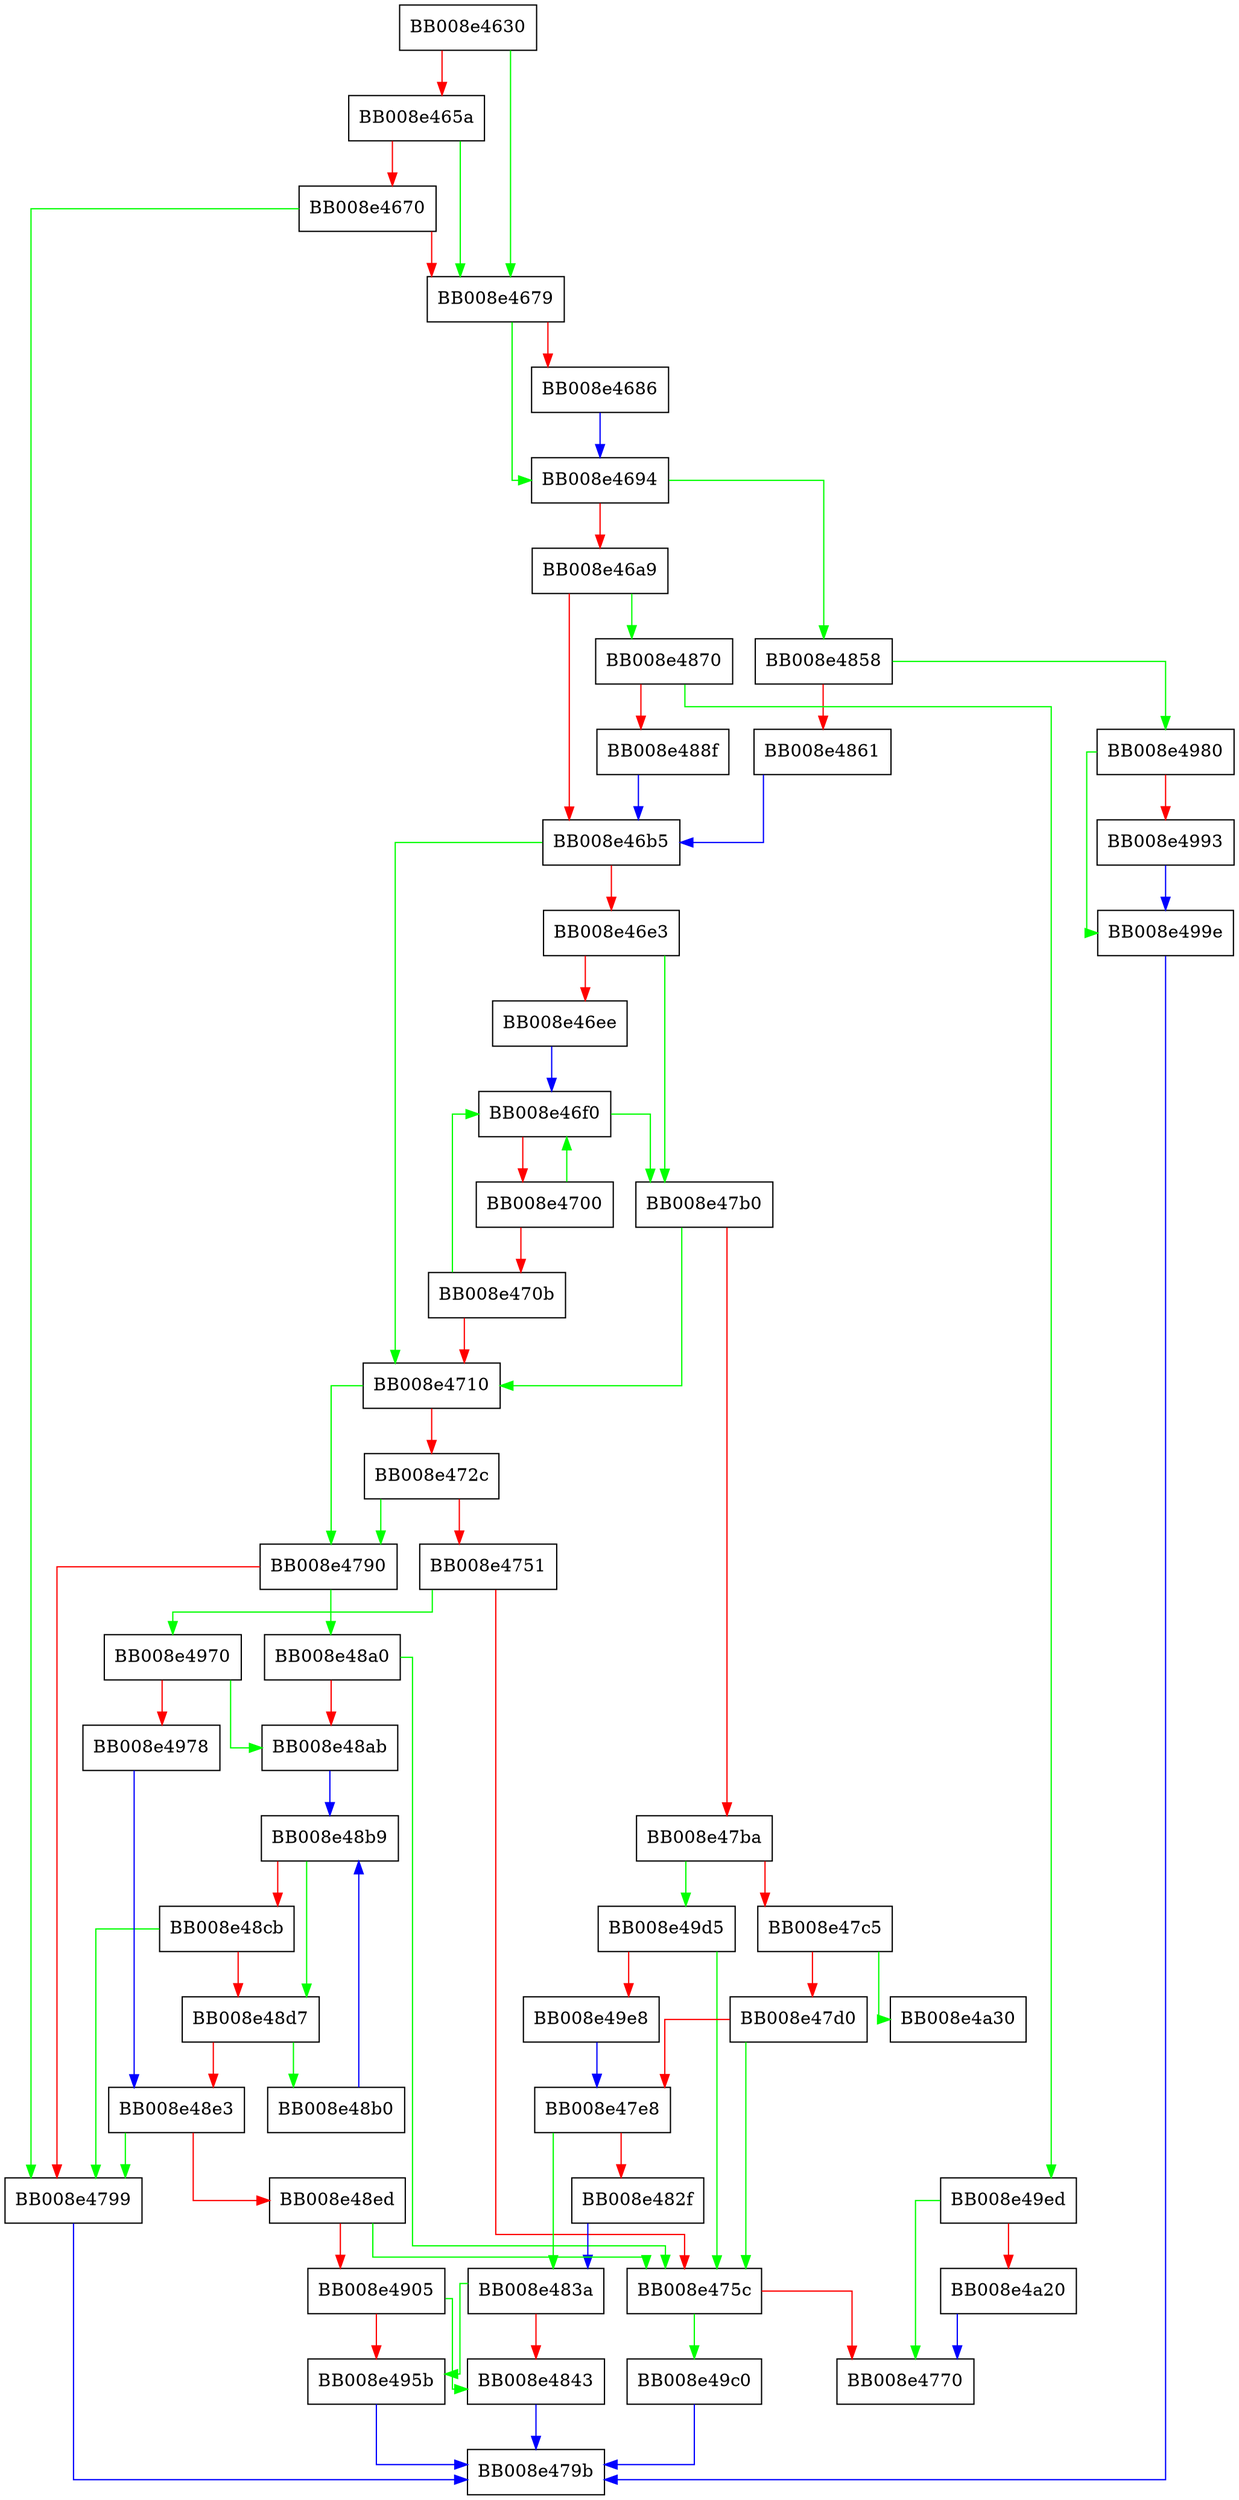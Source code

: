 digraph __nss_hostname_digits_dots_context {
  node [shape="box"];
  graph [splines=ortho];
  BB008e4630 -> BB008e4679 [color="green"];
  BB008e4630 -> BB008e465a [color="red"];
  BB008e465a -> BB008e4679 [color="green"];
  BB008e465a -> BB008e4670 [color="red"];
  BB008e4670 -> BB008e4799 [color="green"];
  BB008e4670 -> BB008e4679 [color="red"];
  BB008e4679 -> BB008e4694 [color="green"];
  BB008e4679 -> BB008e4686 [color="red"];
  BB008e4686 -> BB008e4694 [color="blue"];
  BB008e4694 -> BB008e4858 [color="green"];
  BB008e4694 -> BB008e46a9 [color="red"];
  BB008e46a9 -> BB008e4870 [color="green"];
  BB008e46a9 -> BB008e46b5 [color="red"];
  BB008e46b5 -> BB008e4710 [color="green"];
  BB008e46b5 -> BB008e46e3 [color="red"];
  BB008e46e3 -> BB008e47b0 [color="green"];
  BB008e46e3 -> BB008e46ee [color="red"];
  BB008e46ee -> BB008e46f0 [color="blue"];
  BB008e46f0 -> BB008e47b0 [color="green"];
  BB008e46f0 -> BB008e4700 [color="red"];
  BB008e4700 -> BB008e46f0 [color="green"];
  BB008e4700 -> BB008e470b [color="red"];
  BB008e470b -> BB008e46f0 [color="green"];
  BB008e470b -> BB008e4710 [color="red"];
  BB008e4710 -> BB008e4790 [color="green"];
  BB008e4710 -> BB008e472c [color="red"];
  BB008e472c -> BB008e4790 [color="green"];
  BB008e472c -> BB008e4751 [color="red"];
  BB008e4751 -> BB008e4970 [color="green"];
  BB008e4751 -> BB008e475c [color="red"];
  BB008e475c -> BB008e49c0 [color="green"];
  BB008e475c -> BB008e4770 [color="red"];
  BB008e4790 -> BB008e48a0 [color="green"];
  BB008e4790 -> BB008e4799 [color="red"];
  BB008e4799 -> BB008e479b [color="blue"];
  BB008e47b0 -> BB008e4710 [color="green"];
  BB008e47b0 -> BB008e47ba [color="red"];
  BB008e47ba -> BB008e49d5 [color="green"];
  BB008e47ba -> BB008e47c5 [color="red"];
  BB008e47c5 -> BB008e4a30 [color="green"];
  BB008e47c5 -> BB008e47d0 [color="red"];
  BB008e47d0 -> BB008e475c [color="green"];
  BB008e47d0 -> BB008e47e8 [color="red"];
  BB008e47e8 -> BB008e483a [color="green"];
  BB008e47e8 -> BB008e482f [color="red"];
  BB008e482f -> BB008e483a [color="blue"];
  BB008e483a -> BB008e495b [color="green"];
  BB008e483a -> BB008e4843 [color="red"];
  BB008e4843 -> BB008e479b [color="blue"];
  BB008e4858 -> BB008e4980 [color="green"];
  BB008e4858 -> BB008e4861 [color="red"];
  BB008e4861 -> BB008e46b5 [color="blue"];
  BB008e4870 -> BB008e49ed [color="green"];
  BB008e4870 -> BB008e488f [color="red"];
  BB008e488f -> BB008e46b5 [color="blue"];
  BB008e48a0 -> BB008e475c [color="green"];
  BB008e48a0 -> BB008e48ab [color="red"];
  BB008e48ab -> BB008e48b9 [color="blue"];
  BB008e48b0 -> BB008e48b9 [color="blue"];
  BB008e48b9 -> BB008e48d7 [color="green"];
  BB008e48b9 -> BB008e48cb [color="red"];
  BB008e48cb -> BB008e4799 [color="green"];
  BB008e48cb -> BB008e48d7 [color="red"];
  BB008e48d7 -> BB008e48b0 [color="green"];
  BB008e48d7 -> BB008e48e3 [color="red"];
  BB008e48e3 -> BB008e4799 [color="green"];
  BB008e48e3 -> BB008e48ed [color="red"];
  BB008e48ed -> BB008e475c [color="green"];
  BB008e48ed -> BB008e4905 [color="red"];
  BB008e4905 -> BB008e4843 [color="green"];
  BB008e4905 -> BB008e495b [color="red"];
  BB008e495b -> BB008e479b [color="blue"];
  BB008e4970 -> BB008e48ab [color="green"];
  BB008e4970 -> BB008e4978 [color="red"];
  BB008e4978 -> BB008e48e3 [color="blue"];
  BB008e4980 -> BB008e499e [color="green"];
  BB008e4980 -> BB008e4993 [color="red"];
  BB008e4993 -> BB008e499e [color="blue"];
  BB008e499e -> BB008e479b [color="blue"];
  BB008e49c0 -> BB008e479b [color="blue"];
  BB008e49d5 -> BB008e475c [color="green"];
  BB008e49d5 -> BB008e49e8 [color="red"];
  BB008e49e8 -> BB008e47e8 [color="blue"];
  BB008e49ed -> BB008e4770 [color="green"];
  BB008e49ed -> BB008e4a20 [color="red"];
  BB008e4a20 -> BB008e4770 [color="blue"];
}